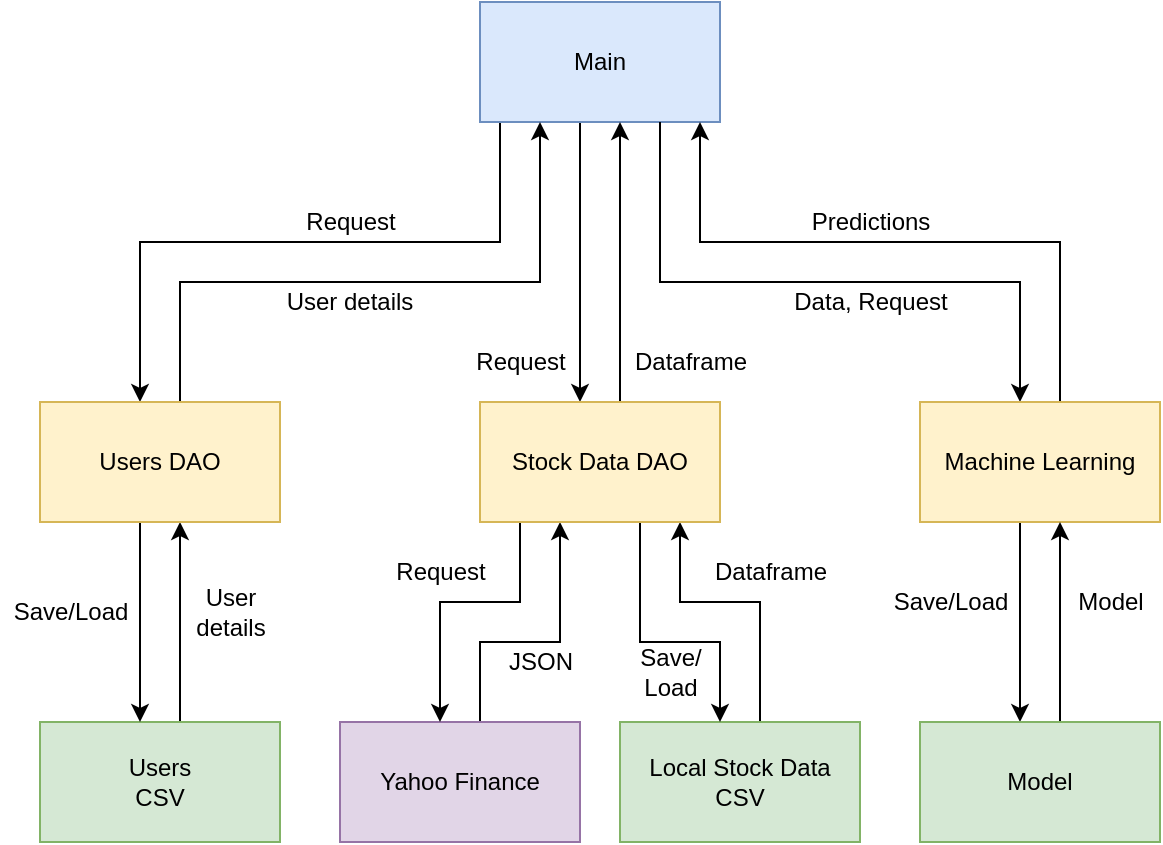 <mxfile version="12.6.5" type="device"><diagram id="1YbJdfYR8qittXJ1-ST1" name="Page-1"><mxGraphModel dx="1422" dy="823" grid="1" gridSize="10" guides="1" tooltips="1" connect="1" arrows="1" fold="1" page="1" pageScale="1" pageWidth="850" pageHeight="1100" math="0" shadow="0"><root><mxCell id="0"/><mxCell id="1" parent="0"/><mxCell id="4BaZY6iP2YmwRW5lWNw3-27" style="edgeStyle=orthogonalEdgeStyle;rounded=0;orthogonalLoop=1;jettySize=auto;html=1;" edge="1" parent="1" source="4BaZY6iP2YmwRW5lWNw3-1" target="4BaZY6iP2YmwRW5lWNw3-7"><mxGeometry relative="1" as="geometry"><Array as="points"><mxPoint x="410" y="530"/><mxPoint x="450" y="530"/></Array></mxGeometry></mxCell><mxCell id="4BaZY6iP2YmwRW5lWNw3-1" value="Yahoo Finance" style="rounded=0;whiteSpace=wrap;html=1;fillColor=#e1d5e7;strokeColor=#9673a6;" vertex="1" parent="1"><mxGeometry x="340" y="570" width="120" height="60" as="geometry"/></mxCell><mxCell id="4BaZY6iP2YmwRW5lWNw3-13" style="edgeStyle=orthogonalEdgeStyle;rounded=0;orthogonalLoop=1;jettySize=auto;html=1;" edge="1" parent="1" source="4BaZY6iP2YmwRW5lWNw3-2" target="4BaZY6iP2YmwRW5lWNw3-7"><mxGeometry relative="1" as="geometry"><Array as="points"><mxPoint x="460" y="330"/><mxPoint x="460" y="330"/></Array></mxGeometry></mxCell><mxCell id="4BaZY6iP2YmwRW5lWNw3-14" style="edgeStyle=orthogonalEdgeStyle;rounded=0;orthogonalLoop=1;jettySize=auto;html=1;" edge="1" parent="1" source="4BaZY6iP2YmwRW5lWNw3-2" target="4BaZY6iP2YmwRW5lWNw3-5"><mxGeometry relative="1" as="geometry"><Array as="points"><mxPoint x="420" y="330"/><mxPoint x="240" y="330"/></Array></mxGeometry></mxCell><mxCell id="4BaZY6iP2YmwRW5lWNw3-2" value="Main" style="rounded=0;whiteSpace=wrap;html=1;fillColor=#dae8fc;strokeColor=#6c8ebf;" vertex="1" parent="1"><mxGeometry x="410" y="210" width="120" height="60" as="geometry"/></mxCell><mxCell id="4BaZY6iP2YmwRW5lWNw3-25" style="edgeStyle=orthogonalEdgeStyle;rounded=0;orthogonalLoop=1;jettySize=auto;html=1;" edge="1" parent="1" source="4BaZY6iP2YmwRW5lWNw3-3" target="4BaZY6iP2YmwRW5lWNw3-5"><mxGeometry relative="1" as="geometry"><Array as="points"><mxPoint x="260" y="510"/><mxPoint x="260" y="510"/></Array></mxGeometry></mxCell><mxCell id="4BaZY6iP2YmwRW5lWNw3-3" value="Users&lt;br&gt;CSV" style="rounded=0;whiteSpace=wrap;html=1;fillColor=#d5e8d4;strokeColor=#82b366;" vertex="1" parent="1"><mxGeometry x="190" y="570" width="120" height="60" as="geometry"/></mxCell><mxCell id="4BaZY6iP2YmwRW5lWNw3-28" style="edgeStyle=orthogonalEdgeStyle;rounded=0;orthogonalLoop=1;jettySize=auto;html=1;" edge="1" parent="1" source="4BaZY6iP2YmwRW5lWNw3-4" target="4BaZY6iP2YmwRW5lWNw3-7"><mxGeometry relative="1" as="geometry"><Array as="points"><mxPoint x="550" y="510"/><mxPoint x="510" y="510"/></Array></mxGeometry></mxCell><mxCell id="4BaZY6iP2YmwRW5lWNw3-4" value="Local Stock Data&lt;br&gt;CSV" style="rounded=0;whiteSpace=wrap;html=1;fillColor=#d5e8d4;strokeColor=#82b366;" vertex="1" parent="1"><mxGeometry x="480" y="570" width="120" height="60" as="geometry"/></mxCell><mxCell id="4BaZY6iP2YmwRW5lWNw3-10" style="edgeStyle=orthogonalEdgeStyle;rounded=0;orthogonalLoop=1;jettySize=auto;html=1;" edge="1" parent="1" source="4BaZY6iP2YmwRW5lWNw3-5" target="4BaZY6iP2YmwRW5lWNw3-3"><mxGeometry relative="1" as="geometry"><Array as="points"><mxPoint x="240" y="510"/><mxPoint x="240" y="510"/></Array></mxGeometry></mxCell><mxCell id="4BaZY6iP2YmwRW5lWNw3-22" style="edgeStyle=orthogonalEdgeStyle;rounded=0;orthogonalLoop=1;jettySize=auto;html=1;" edge="1" parent="1" source="4BaZY6iP2YmwRW5lWNw3-5" target="4BaZY6iP2YmwRW5lWNw3-2"><mxGeometry relative="1" as="geometry"><Array as="points"><mxPoint x="260" y="350"/><mxPoint x="440" y="350"/></Array></mxGeometry></mxCell><mxCell id="4BaZY6iP2YmwRW5lWNw3-5" value="Users DAO" style="rounded=0;whiteSpace=wrap;html=1;fillColor=#fff2cc;strokeColor=#d6b656;" vertex="1" parent="1"><mxGeometry x="190" y="410" width="120" height="60" as="geometry"/></mxCell><mxCell id="4BaZY6iP2YmwRW5lWNw3-8" style="edgeStyle=orthogonalEdgeStyle;rounded=0;orthogonalLoop=1;jettySize=auto;html=1;" edge="1" parent="1" source="4BaZY6iP2YmwRW5lWNw3-7" target="4BaZY6iP2YmwRW5lWNw3-1"><mxGeometry relative="1" as="geometry"><Array as="points"><mxPoint x="430" y="510"/><mxPoint x="390" y="510"/></Array></mxGeometry></mxCell><mxCell id="4BaZY6iP2YmwRW5lWNw3-9" style="edgeStyle=orthogonalEdgeStyle;rounded=0;orthogonalLoop=1;jettySize=auto;html=1;" edge="1" parent="1" source="4BaZY6iP2YmwRW5lWNw3-7" target="4BaZY6iP2YmwRW5lWNw3-4"><mxGeometry relative="1" as="geometry"><Array as="points"><mxPoint x="490" y="530"/><mxPoint x="530" y="530"/></Array></mxGeometry></mxCell><mxCell id="4BaZY6iP2YmwRW5lWNw3-20" style="edgeStyle=orthogonalEdgeStyle;rounded=0;orthogonalLoop=1;jettySize=auto;html=1;" edge="1" parent="1" source="4BaZY6iP2YmwRW5lWNw3-7" target="4BaZY6iP2YmwRW5lWNw3-2"><mxGeometry relative="1" as="geometry"><Array as="points"><mxPoint x="480" y="350"/><mxPoint x="480" y="350"/></Array></mxGeometry></mxCell><mxCell id="4BaZY6iP2YmwRW5lWNw3-7" value="Stock Data DAO" style="rounded=0;whiteSpace=wrap;html=1;fillColor=#fff2cc;strokeColor=#d6b656;" vertex="1" parent="1"><mxGeometry x="410" y="410" width="120" height="60" as="geometry"/></mxCell><mxCell id="4BaZY6iP2YmwRW5lWNw3-15" style="edgeStyle=orthogonalEdgeStyle;rounded=0;orthogonalLoop=1;jettySize=auto;html=1;" edge="1" parent="1" source="4BaZY6iP2YmwRW5lWNw3-11" target="4BaZY6iP2YmwRW5lWNw3-2"><mxGeometry relative="1" as="geometry"><Array as="points"><mxPoint x="700" y="330"/><mxPoint x="520" y="330"/></Array></mxGeometry></mxCell><mxCell id="4BaZY6iP2YmwRW5lWNw3-17" style="edgeStyle=orthogonalEdgeStyle;rounded=0;orthogonalLoop=1;jettySize=auto;html=1;" edge="1" parent="1" source="4BaZY6iP2YmwRW5lWNw3-11" target="4BaZY6iP2YmwRW5lWNw3-16"><mxGeometry relative="1" as="geometry"><Array as="points"><mxPoint x="680" y="520"/><mxPoint x="680" y="520"/></Array></mxGeometry></mxCell><mxCell id="4BaZY6iP2YmwRW5lWNw3-19" style="edgeStyle=orthogonalEdgeStyle;rounded=0;orthogonalLoop=1;jettySize=auto;html=1;" edge="1" parent="1" source="4BaZY6iP2YmwRW5lWNw3-2" target="4BaZY6iP2YmwRW5lWNw3-11"><mxGeometry relative="1" as="geometry"><Array as="points"><mxPoint x="500" y="350"/><mxPoint x="680" y="350"/></Array></mxGeometry></mxCell><mxCell id="4BaZY6iP2YmwRW5lWNw3-11" value="Machine Learning" style="rounded=0;whiteSpace=wrap;html=1;fillColor=#fff2cc;strokeColor=#d6b656;" vertex="1" parent="1"><mxGeometry x="630" y="410" width="120" height="60" as="geometry"/></mxCell><mxCell id="4BaZY6iP2YmwRW5lWNw3-18" style="edgeStyle=orthogonalEdgeStyle;rounded=0;orthogonalLoop=1;jettySize=auto;html=1;" edge="1" parent="1" source="4BaZY6iP2YmwRW5lWNw3-16" target="4BaZY6iP2YmwRW5lWNw3-11"><mxGeometry relative="1" as="geometry"><Array as="points"><mxPoint x="700" y="530"/><mxPoint x="700" y="530"/></Array></mxGeometry></mxCell><mxCell id="4BaZY6iP2YmwRW5lWNw3-16" value="Model" style="rounded=0;whiteSpace=wrap;html=1;fillColor=#d5e8d4;strokeColor=#82b366;" vertex="1" parent="1"><mxGeometry x="630" y="570" width="120" height="60" as="geometry"/></mxCell><mxCell id="4BaZY6iP2YmwRW5lWNw3-31" value="User&lt;br&gt;details" style="text;html=1;align=center;verticalAlign=middle;resizable=0;points=[];autosize=1;" vertex="1" parent="1"><mxGeometry x="260" y="500" width="50" height="30" as="geometry"/></mxCell><mxCell id="4BaZY6iP2YmwRW5lWNw3-34" value="Save/Load" style="text;html=1;align=center;verticalAlign=middle;resizable=0;points=[];autosize=1;" vertex="1" parent="1"><mxGeometry x="170" y="505" width="70" height="20" as="geometry"/></mxCell><mxCell id="4BaZY6iP2YmwRW5lWNw3-35" value="Request" style="text;html=1;align=center;verticalAlign=middle;resizable=0;points=[];autosize=1;" vertex="1" parent="1"><mxGeometry x="315" y="310" width="60" height="20" as="geometry"/></mxCell><mxCell id="4BaZY6iP2YmwRW5lWNw3-39" value="User details" style="text;html=1;strokeColor=none;fillColor=none;align=center;verticalAlign=middle;whiteSpace=wrap;rounded=0;" vertex="1" parent="1"><mxGeometry x="300" y="350" width="90" height="20" as="geometry"/></mxCell><mxCell id="4BaZY6iP2YmwRW5lWNw3-40" value="Request" style="text;html=1;align=center;verticalAlign=middle;resizable=0;points=[];autosize=1;" vertex="1" parent="1"><mxGeometry x="360" y="485" width="60" height="20" as="geometry"/></mxCell><mxCell id="4BaZY6iP2YmwRW5lWNw3-41" value="JSON" style="text;html=1;align=center;verticalAlign=middle;resizable=0;points=[];autosize=1;" vertex="1" parent="1"><mxGeometry x="415" y="530" width="50" height="20" as="geometry"/></mxCell><mxCell id="4BaZY6iP2YmwRW5lWNw3-42" value="Save/&lt;br&gt;Load" style="text;html=1;align=center;verticalAlign=middle;resizable=0;points=[];autosize=1;" vertex="1" parent="1"><mxGeometry x="480" y="530" width="50" height="30" as="geometry"/></mxCell><mxCell id="4BaZY6iP2YmwRW5lWNw3-43" value="Dataframe" style="text;html=1;align=center;verticalAlign=middle;resizable=0;points=[];autosize=1;" vertex="1" parent="1"><mxGeometry x="520" y="485" width="70" height="20" as="geometry"/></mxCell><mxCell id="4BaZY6iP2YmwRW5lWNw3-44" value="Dataframe" style="text;html=1;align=center;verticalAlign=middle;resizable=0;points=[];autosize=1;" vertex="1" parent="1"><mxGeometry x="480" y="380" width="70" height="20" as="geometry"/></mxCell><mxCell id="4BaZY6iP2YmwRW5lWNw3-45" value="Request" style="text;html=1;align=center;verticalAlign=middle;resizable=0;points=[];autosize=1;" vertex="1" parent="1"><mxGeometry x="400" y="380" width="60" height="20" as="geometry"/></mxCell><mxCell id="4BaZY6iP2YmwRW5lWNw3-46" value="Data, Request" style="text;html=1;align=center;verticalAlign=middle;resizable=0;points=[];autosize=1;" vertex="1" parent="1"><mxGeometry x="560" y="350" width="90" height="20" as="geometry"/></mxCell><mxCell id="4BaZY6iP2YmwRW5lWNw3-47" value="Predictions" style="text;html=1;align=center;verticalAlign=middle;resizable=0;points=[];autosize=1;" vertex="1" parent="1"><mxGeometry x="570" y="310" width="70" height="20" as="geometry"/></mxCell><mxCell id="4BaZY6iP2YmwRW5lWNw3-48" value="Model" style="text;html=1;align=center;verticalAlign=middle;resizable=0;points=[];autosize=1;" vertex="1" parent="1"><mxGeometry x="700" y="500" width="50" height="20" as="geometry"/></mxCell><mxCell id="4BaZY6iP2YmwRW5lWNw3-49" value="Save/Load" style="text;html=1;align=center;verticalAlign=middle;resizable=0;points=[];autosize=1;" vertex="1" parent="1"><mxGeometry x="610" y="500" width="70" height="20" as="geometry"/></mxCell></root></mxGraphModel></diagram></mxfile>